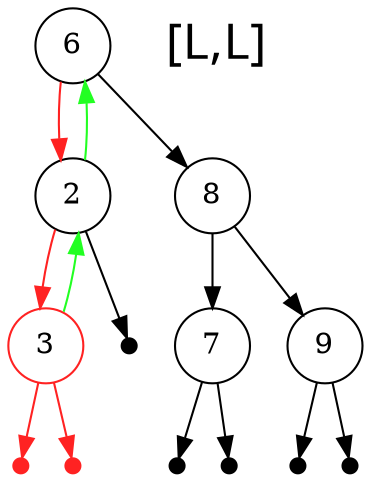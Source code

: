digraph T {
   bgcolor = "#FFFFFF00";
   node [shape = circle];
   node0[label = "6"];
   node1[label = "2"];
   node3[label = "3", color = "#FF2222FF"];
   node4[label = "8"];
   node5[label = "7"];
   node6[label = "9"];
   node7[shape = "plaintext", label = "[L,L]", fontname = "Droid Sans Mono", fontsize = 24.0];
   leaf1[shape = point, fixedsize=true, width=.1, height=.1];
   leaf2[shape = point, fixedsize=true, width=.1, height=.1, color = "#FF2222FF"];
   leaf3[shape = point, fixedsize=true, width=.1, height=.1, color = "#FF2222FF"];
   leaf4[shape = point, fixedsize=true, width=.1, height=.1];
   leaf5[shape = point, fixedsize=true, width=.1, height=.1];
   leaf6[shape = point, fixedsize=true, width=.1, height=.1];
   leaf7[shape = point, fixedsize=true, width=.1, height=.1];
   "node0" -> "node1" [color = "#FF2222FF"];
   "node1" -> "node0" [color = "#22FF22FF"];
   "node1" -> "node3" [color = "#FF2222FF"];
   "node3" -> "node1" [color = "#22FF22FF"];
   "node0" -> "node4";
   "node4" -> "node5";
   "node4" -> "node6";
   "node1" -> "leaf1";
   "node3" -> "leaf2" [color = "#FF2222FF"];
   "node3" -> "leaf3" [color = "#FF2222FF"];
   "node5" -> "leaf4";
   "node5" -> "leaf5";
   "node6" -> "leaf6";
   "node6" -> "leaf7";
}
